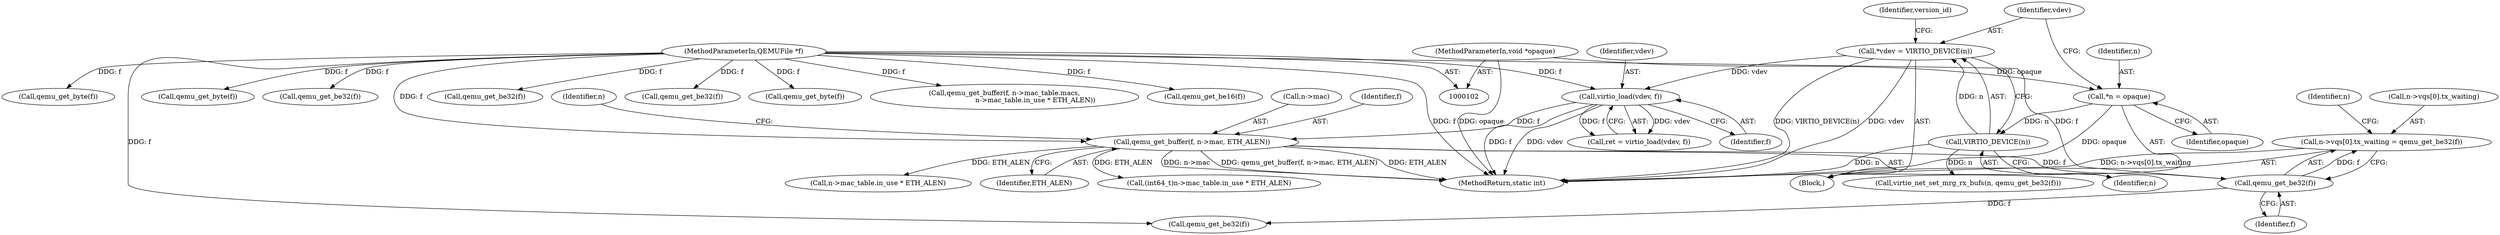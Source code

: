 digraph "0_qemu_98f93ddd84800f207889491e0b5d851386b459cf@array" {
"1000146" [label="(Call,n->vqs[0].tx_waiting = qemu_get_be32(f))"];
"1000154" [label="(Call,qemu_get_be32(f))"];
"1000140" [label="(Call,qemu_get_buffer(f, n->mac, ETH_ALEN))"];
"1000132" [label="(Call,virtio_load(vdev, f))"];
"1000112" [label="(Call,*vdev = VIRTIO_DEVICE(n))"];
"1000114" [label="(Call,VIRTIO_DEVICE(n))"];
"1000108" [label="(Call,*n = opaque)"];
"1000104" [label="(MethodParameterIn,void *opaque)"];
"1000103" [label="(MethodParameterIn,QEMUFile *f)"];
"1000204" [label="(Call,qemu_get_byte(f))"];
"1000104" [label="(MethodParameterIn,void *opaque)"];
"1000110" [label="(Identifier,opaque)"];
"1000228" [label="(Call,qemu_get_buffer(f, n->mac_table.macs,\n                             n->mac_table.in_use * ETH_ALEN))"];
"1000157" [label="(Identifier,n)"];
"1000147" [label="(Call,n->vqs[0].tx_waiting)"];
"1000158" [label="(Call,qemu_get_be32(f))"];
"1000290" [label="(MethodReturn,static int)"];
"1000114" [label="(Call,VIRTIO_DEVICE(n))"];
"1000113" [label="(Identifier,vdev)"];
"1000145" [label="(Identifier,ETH_ALEN)"];
"1000132" [label="(Call,virtio_load(vdev, f))"];
"1000106" [label="(Block,)"];
"1000130" [label="(Call,ret = virtio_load(vdev, f))"];
"1000103" [label="(MethodParameterIn,QEMUFile *f)"];
"1000146" [label="(Call,n->vqs[0].tx_waiting = qemu_get_be32(f))"];
"1000112" [label="(Call,*vdev = VIRTIO_DEVICE(n))"];
"1000140" [label="(Call,qemu_get_buffer(f, n->mac, ETH_ALEN))"];
"1000251" [label="(Call,(int64_t)n->mac_table.in_use * ETH_ALEN)"];
"1000115" [label="(Identifier,n)"];
"1000168" [label="(Call,qemu_get_be16(f))"];
"1000235" [label="(Call,n->mac_table.in_use * ETH_ALEN)"];
"1000122" [label="(Identifier,version_id)"];
"1000198" [label="(Call,qemu_get_byte(f))"];
"1000263" [label="(Call,qemu_get_byte(f))"];
"1000150" [label="(Identifier,n)"];
"1000156" [label="(Call,virtio_net_set_mrg_rx_bufs(n, qemu_get_be32(f)))"];
"1000133" [label="(Identifier,vdev)"];
"1000184" [label="(Call,qemu_get_be32(f))"];
"1000142" [label="(Call,n->mac)"];
"1000217" [label="(Call,qemu_get_be32(f))"];
"1000109" [label="(Identifier,n)"];
"1000154" [label="(Call,qemu_get_be32(f))"];
"1000155" [label="(Identifier,f)"];
"1000108" [label="(Call,*n = opaque)"];
"1000141" [label="(Identifier,f)"];
"1000190" [label="(Call,qemu_get_be32(f))"];
"1000134" [label="(Identifier,f)"];
"1000146" -> "1000106"  [label="AST: "];
"1000146" -> "1000154"  [label="CFG: "];
"1000147" -> "1000146"  [label="AST: "];
"1000154" -> "1000146"  [label="AST: "];
"1000157" -> "1000146"  [label="CFG: "];
"1000146" -> "1000290"  [label="DDG: n->vqs[0].tx_waiting"];
"1000154" -> "1000146"  [label="DDG: f"];
"1000154" -> "1000155"  [label="CFG: "];
"1000155" -> "1000154"  [label="AST: "];
"1000140" -> "1000154"  [label="DDG: f"];
"1000103" -> "1000154"  [label="DDG: f"];
"1000154" -> "1000158"  [label="DDG: f"];
"1000140" -> "1000106"  [label="AST: "];
"1000140" -> "1000145"  [label="CFG: "];
"1000141" -> "1000140"  [label="AST: "];
"1000142" -> "1000140"  [label="AST: "];
"1000145" -> "1000140"  [label="AST: "];
"1000150" -> "1000140"  [label="CFG: "];
"1000140" -> "1000290"  [label="DDG: n->mac"];
"1000140" -> "1000290"  [label="DDG: qemu_get_buffer(f, n->mac, ETH_ALEN)"];
"1000140" -> "1000290"  [label="DDG: ETH_ALEN"];
"1000132" -> "1000140"  [label="DDG: f"];
"1000103" -> "1000140"  [label="DDG: f"];
"1000140" -> "1000235"  [label="DDG: ETH_ALEN"];
"1000140" -> "1000251"  [label="DDG: ETH_ALEN"];
"1000132" -> "1000130"  [label="AST: "];
"1000132" -> "1000134"  [label="CFG: "];
"1000133" -> "1000132"  [label="AST: "];
"1000134" -> "1000132"  [label="AST: "];
"1000130" -> "1000132"  [label="CFG: "];
"1000132" -> "1000290"  [label="DDG: f"];
"1000132" -> "1000290"  [label="DDG: vdev"];
"1000132" -> "1000130"  [label="DDG: vdev"];
"1000132" -> "1000130"  [label="DDG: f"];
"1000112" -> "1000132"  [label="DDG: vdev"];
"1000103" -> "1000132"  [label="DDG: f"];
"1000112" -> "1000106"  [label="AST: "];
"1000112" -> "1000114"  [label="CFG: "];
"1000113" -> "1000112"  [label="AST: "];
"1000114" -> "1000112"  [label="AST: "];
"1000122" -> "1000112"  [label="CFG: "];
"1000112" -> "1000290"  [label="DDG: VIRTIO_DEVICE(n)"];
"1000112" -> "1000290"  [label="DDG: vdev"];
"1000114" -> "1000112"  [label="DDG: n"];
"1000114" -> "1000115"  [label="CFG: "];
"1000115" -> "1000114"  [label="AST: "];
"1000114" -> "1000290"  [label="DDG: n"];
"1000108" -> "1000114"  [label="DDG: n"];
"1000114" -> "1000156"  [label="DDG: n"];
"1000108" -> "1000106"  [label="AST: "];
"1000108" -> "1000110"  [label="CFG: "];
"1000109" -> "1000108"  [label="AST: "];
"1000110" -> "1000108"  [label="AST: "];
"1000113" -> "1000108"  [label="CFG: "];
"1000108" -> "1000290"  [label="DDG: opaque"];
"1000104" -> "1000108"  [label="DDG: opaque"];
"1000104" -> "1000102"  [label="AST: "];
"1000104" -> "1000290"  [label="DDG: opaque"];
"1000103" -> "1000102"  [label="AST: "];
"1000103" -> "1000290"  [label="DDG: f"];
"1000103" -> "1000158"  [label="DDG: f"];
"1000103" -> "1000168"  [label="DDG: f"];
"1000103" -> "1000184"  [label="DDG: f"];
"1000103" -> "1000190"  [label="DDG: f"];
"1000103" -> "1000198"  [label="DDG: f"];
"1000103" -> "1000204"  [label="DDG: f"];
"1000103" -> "1000217"  [label="DDG: f"];
"1000103" -> "1000228"  [label="DDG: f"];
"1000103" -> "1000263"  [label="DDG: f"];
}
